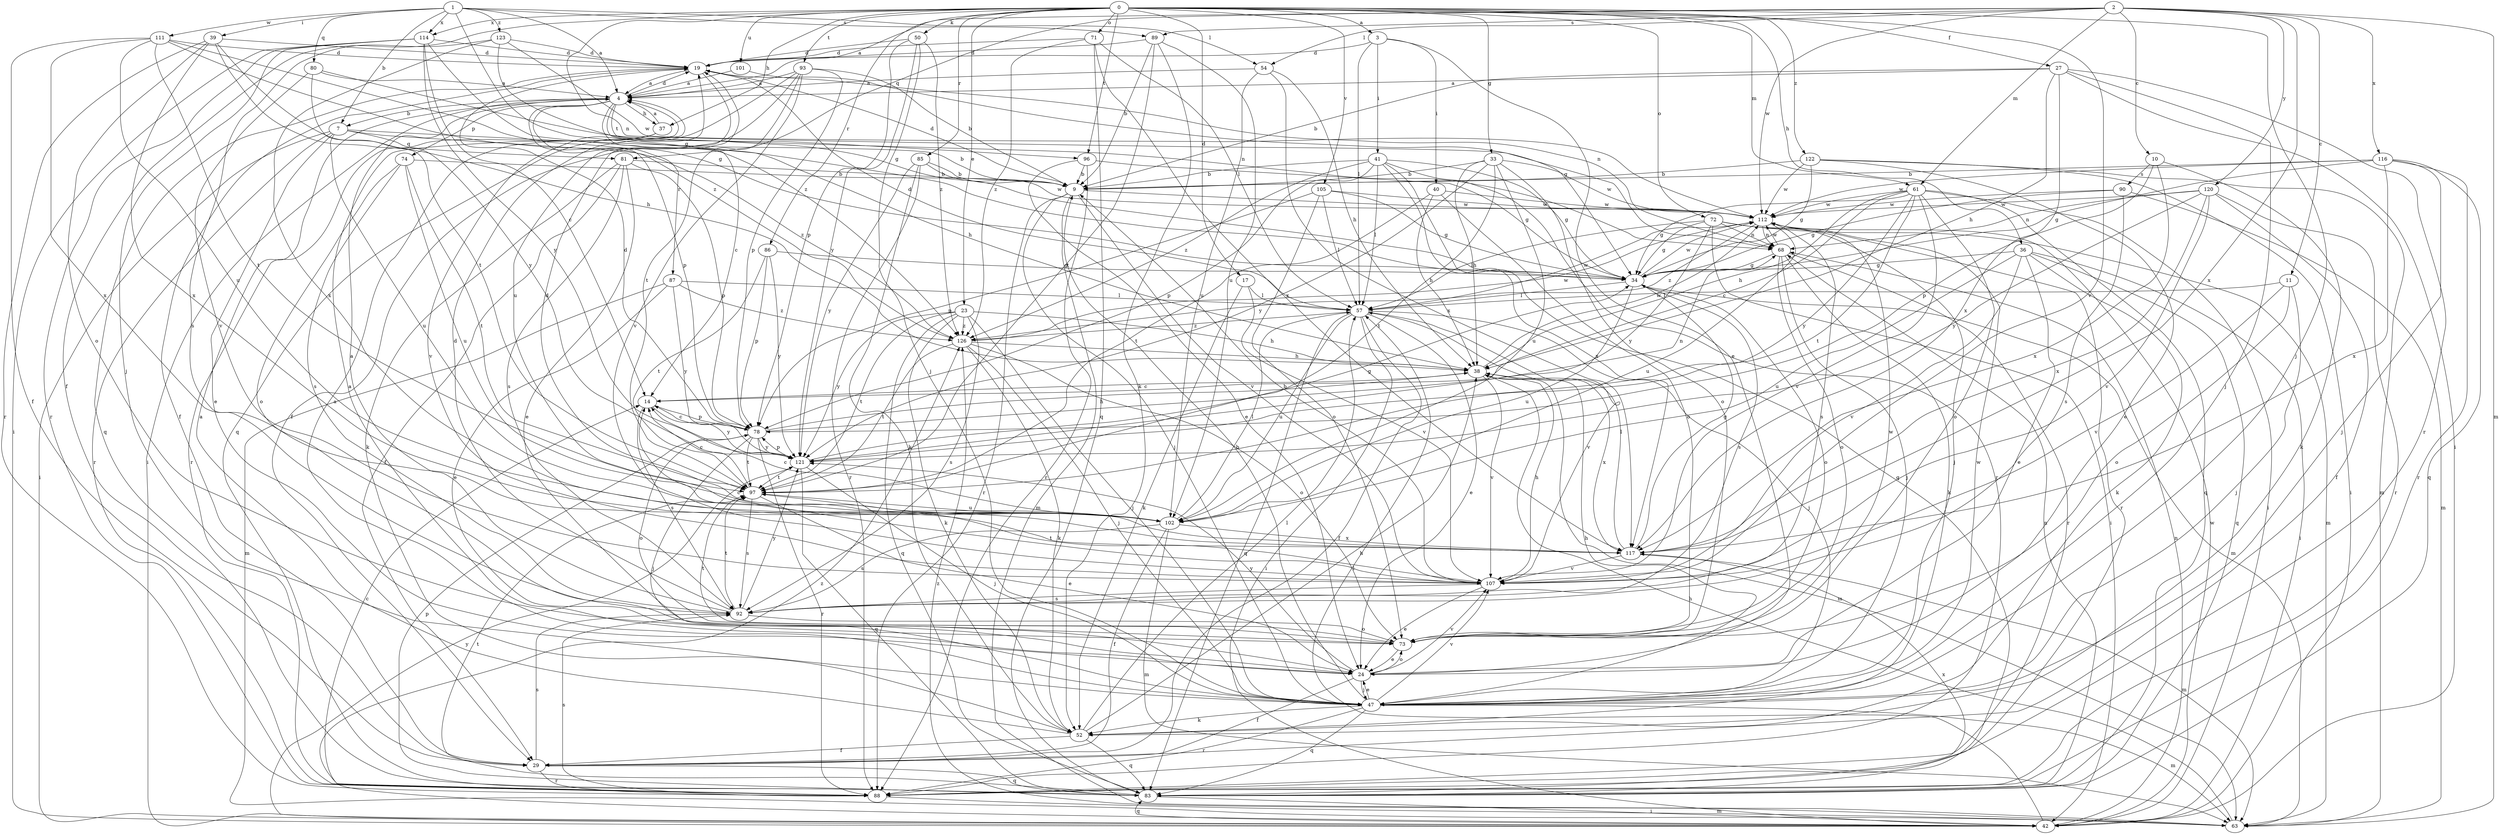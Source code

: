 strict digraph  {
0;
1;
2;
3;
4;
7;
9;
10;
11;
14;
17;
19;
23;
24;
27;
29;
33;
34;
36;
37;
38;
39;
40;
41;
42;
47;
50;
52;
54;
57;
61;
63;
68;
71;
72;
73;
74;
78;
80;
81;
83;
85;
86;
87;
88;
89;
90;
92;
93;
96;
97;
101;
102;
105;
107;
111;
112;
114;
116;
117;
120;
121;
122;
123;
126;
0 -> 3  [label=a];
0 -> 17  [label=d];
0 -> 23  [label=e];
0 -> 27  [label=f];
0 -> 29  [label=f];
0 -> 33  [label=g];
0 -> 36  [label=h];
0 -> 37  [label=h];
0 -> 47  [label=j];
0 -> 50  [label=k];
0 -> 61  [label=m];
0 -> 68  [label=n];
0 -> 71  [label=o];
0 -> 72  [label=o];
0 -> 85  [label=r];
0 -> 86  [label=r];
0 -> 93  [label=t];
0 -> 96  [label=t];
0 -> 101  [label=u];
0 -> 105  [label=v];
0 -> 107  [label=v];
0 -> 114  [label=x];
0 -> 122  [label=z];
1 -> 4  [label=a];
1 -> 7  [label=b];
1 -> 34  [label=g];
1 -> 39  [label=i];
1 -> 54  [label=l];
1 -> 80  [label=q];
1 -> 89  [label=s];
1 -> 111  [label=w];
1 -> 114  [label=x];
1 -> 123  [label=z];
2 -> 4  [label=a];
2 -> 10  [label=c];
2 -> 11  [label=c];
2 -> 54  [label=l];
2 -> 61  [label=m];
2 -> 63  [label=m];
2 -> 81  [label=q];
2 -> 89  [label=s];
2 -> 112  [label=w];
2 -> 116  [label=x];
2 -> 117  [label=x];
2 -> 120  [label=y];
3 -> 19  [label=d];
3 -> 24  [label=e];
3 -> 40  [label=i];
3 -> 41  [label=i];
3 -> 57  [label=l];
4 -> 7  [label=b];
4 -> 14  [label=c];
4 -> 19  [label=d];
4 -> 37  [label=h];
4 -> 38  [label=h];
4 -> 42  [label=i];
4 -> 74  [label=p];
4 -> 78  [label=p];
4 -> 87  [label=r];
4 -> 96  [label=t];
7 -> 9  [label=b];
7 -> 24  [label=e];
7 -> 42  [label=i];
7 -> 81  [label=q];
7 -> 88  [label=r];
7 -> 102  [label=u];
7 -> 126  [label=z];
9 -> 19  [label=d];
9 -> 47  [label=j];
9 -> 63  [label=m];
9 -> 88  [label=r];
9 -> 107  [label=v];
9 -> 112  [label=w];
10 -> 52  [label=k];
10 -> 78  [label=p];
10 -> 90  [label=s];
10 -> 117  [label=x];
11 -> 47  [label=j];
11 -> 57  [label=l];
11 -> 73  [label=o];
11 -> 107  [label=v];
14 -> 78  [label=p];
14 -> 92  [label=s];
14 -> 121  [label=y];
17 -> 52  [label=k];
17 -> 57  [label=l];
17 -> 107  [label=v];
19 -> 4  [label=a];
19 -> 29  [label=f];
19 -> 34  [label=g];
19 -> 83  [label=q];
19 -> 102  [label=u];
23 -> 38  [label=h];
23 -> 47  [label=j];
23 -> 52  [label=k];
23 -> 83  [label=q];
23 -> 92  [label=s];
23 -> 97  [label=t];
23 -> 121  [label=y];
23 -> 126  [label=z];
24 -> 4  [label=a];
24 -> 29  [label=f];
24 -> 47  [label=j];
24 -> 73  [label=o];
24 -> 107  [label=v];
24 -> 121  [label=y];
27 -> 4  [label=a];
27 -> 9  [label=b];
27 -> 38  [label=h];
27 -> 42  [label=i];
27 -> 47  [label=j];
27 -> 88  [label=r];
27 -> 117  [label=x];
29 -> 83  [label=q];
29 -> 88  [label=r];
29 -> 92  [label=s];
33 -> 9  [label=b];
33 -> 38  [label=h];
33 -> 73  [label=o];
33 -> 97  [label=t];
33 -> 102  [label=u];
33 -> 112  [label=w];
33 -> 121  [label=y];
34 -> 57  [label=l];
34 -> 63  [label=m];
34 -> 73  [label=o];
34 -> 92  [label=s];
34 -> 102  [label=u];
34 -> 112  [label=w];
36 -> 24  [label=e];
36 -> 34  [label=g];
36 -> 42  [label=i];
36 -> 52  [label=k];
36 -> 83  [label=q];
36 -> 102  [label=u];
36 -> 107  [label=v];
37 -> 4  [label=a];
37 -> 88  [label=r];
37 -> 107  [label=v];
38 -> 14  [label=c];
38 -> 63  [label=m];
38 -> 107  [label=v];
38 -> 112  [label=w];
38 -> 117  [label=x];
39 -> 19  [label=d];
39 -> 38  [label=h];
39 -> 73  [label=o];
39 -> 88  [label=r];
39 -> 97  [label=t];
39 -> 117  [label=x];
40 -> 38  [label=h];
40 -> 73  [label=o];
40 -> 97  [label=t];
40 -> 112  [label=w];
41 -> 9  [label=b];
41 -> 34  [label=g];
41 -> 57  [label=l];
41 -> 78  [label=p];
41 -> 83  [label=q];
41 -> 88  [label=r];
41 -> 117  [label=x];
41 -> 126  [label=z];
42 -> 57  [label=l];
42 -> 68  [label=n];
42 -> 83  [label=q];
42 -> 112  [label=w];
42 -> 121  [label=y];
42 -> 126  [label=z];
47 -> 4  [label=a];
47 -> 9  [label=b];
47 -> 24  [label=e];
47 -> 38  [label=h];
47 -> 52  [label=k];
47 -> 63  [label=m];
47 -> 83  [label=q];
47 -> 88  [label=r];
47 -> 107  [label=v];
47 -> 112  [label=w];
50 -> 19  [label=d];
50 -> 47  [label=j];
50 -> 78  [label=p];
50 -> 121  [label=y];
50 -> 126  [label=z];
52 -> 4  [label=a];
52 -> 29  [label=f];
52 -> 38  [label=h];
52 -> 57  [label=l];
52 -> 83  [label=q];
54 -> 4  [label=a];
54 -> 38  [label=h];
54 -> 102  [label=u];
54 -> 117  [label=x];
57 -> 19  [label=d];
57 -> 24  [label=e];
57 -> 29  [label=f];
57 -> 42  [label=i];
57 -> 47  [label=j];
57 -> 83  [label=q];
57 -> 102  [label=u];
57 -> 107  [label=v];
57 -> 112  [label=w];
57 -> 126  [label=z];
61 -> 14  [label=c];
61 -> 34  [label=g];
61 -> 38  [label=h];
61 -> 42  [label=i];
61 -> 73  [label=o];
61 -> 83  [label=q];
61 -> 97  [label=t];
61 -> 107  [label=v];
61 -> 112  [label=w];
61 -> 121  [label=y];
63 -> 38  [label=h];
63 -> 126  [label=z];
68 -> 34  [label=g];
68 -> 47  [label=j];
68 -> 52  [label=k];
68 -> 73  [label=o];
68 -> 88  [label=r];
68 -> 112  [label=w];
71 -> 19  [label=d];
71 -> 57  [label=l];
71 -> 83  [label=q];
71 -> 117  [label=x];
71 -> 126  [label=z];
72 -> 34  [label=g];
72 -> 42  [label=i];
72 -> 47  [label=j];
72 -> 57  [label=l];
72 -> 63  [label=m];
72 -> 68  [label=n];
72 -> 88  [label=r];
72 -> 121  [label=y];
73 -> 24  [label=e];
73 -> 97  [label=t];
73 -> 112  [label=w];
74 -> 9  [label=b];
74 -> 73  [label=o];
74 -> 92  [label=s];
74 -> 97  [label=t];
74 -> 102  [label=u];
78 -> 14  [label=c];
78 -> 19  [label=d];
78 -> 38  [label=h];
78 -> 47  [label=j];
78 -> 68  [label=n];
78 -> 73  [label=o];
78 -> 88  [label=r];
78 -> 97  [label=t];
78 -> 121  [label=y];
80 -> 4  [label=a];
80 -> 68  [label=n];
80 -> 107  [label=v];
80 -> 121  [label=y];
81 -> 9  [label=b];
81 -> 24  [label=e];
81 -> 29  [label=f];
81 -> 52  [label=k];
81 -> 78  [label=p];
81 -> 92  [label=s];
83 -> 42  [label=i];
83 -> 68  [label=n];
83 -> 78  [label=p];
83 -> 97  [label=t];
83 -> 117  [label=x];
85 -> 9  [label=b];
85 -> 52  [label=k];
85 -> 88  [label=r];
85 -> 112  [label=w];
85 -> 121  [label=y];
86 -> 34  [label=g];
86 -> 78  [label=p];
86 -> 97  [label=t];
86 -> 121  [label=y];
87 -> 24  [label=e];
87 -> 57  [label=l];
87 -> 63  [label=m];
87 -> 121  [label=y];
87 -> 126  [label=z];
88 -> 14  [label=c];
88 -> 63  [label=m];
88 -> 92  [label=s];
89 -> 9  [label=b];
89 -> 19  [label=d];
89 -> 52  [label=k];
89 -> 97  [label=t];
89 -> 102  [label=u];
90 -> 34  [label=g];
90 -> 63  [label=m];
90 -> 92  [label=s];
90 -> 112  [label=w];
92 -> 4  [label=a];
92 -> 19  [label=d];
92 -> 73  [label=o];
92 -> 97  [label=t];
92 -> 121  [label=y];
93 -> 4  [label=a];
93 -> 9  [label=b];
93 -> 29  [label=f];
93 -> 78  [label=p];
93 -> 83  [label=q];
93 -> 97  [label=t];
93 -> 107  [label=v];
96 -> 9  [label=b];
96 -> 24  [label=e];
96 -> 34  [label=g];
96 -> 88  [label=r];
97 -> 14  [label=c];
97 -> 24  [label=e];
97 -> 92  [label=s];
97 -> 102  [label=u];
101 -> 4  [label=a];
101 -> 68  [label=n];
102 -> 14  [label=c];
102 -> 19  [label=d];
102 -> 29  [label=f];
102 -> 57  [label=l];
102 -> 63  [label=m];
102 -> 92  [label=s];
102 -> 117  [label=x];
105 -> 34  [label=g];
105 -> 57  [label=l];
105 -> 73  [label=o];
105 -> 78  [label=p];
105 -> 112  [label=w];
107 -> 9  [label=b];
107 -> 14  [label=c];
107 -> 24  [label=e];
107 -> 38  [label=h];
107 -> 92  [label=s];
107 -> 97  [label=t];
111 -> 19  [label=d];
111 -> 29  [label=f];
111 -> 34  [label=g];
111 -> 97  [label=t];
111 -> 102  [label=u];
111 -> 117  [label=x];
111 -> 126  [label=z];
112 -> 68  [label=n];
112 -> 92  [label=s];
112 -> 102  [label=u];
112 -> 126  [label=z];
114 -> 14  [label=c];
114 -> 19  [label=d];
114 -> 42  [label=i];
114 -> 47  [label=j];
114 -> 88  [label=r];
114 -> 121  [label=y];
114 -> 126  [label=z];
116 -> 9  [label=b];
116 -> 34  [label=g];
116 -> 47  [label=j];
116 -> 83  [label=q];
116 -> 88  [label=r];
116 -> 112  [label=w];
116 -> 117  [label=x];
117 -> 34  [label=g];
117 -> 57  [label=l];
117 -> 63  [label=m];
117 -> 107  [label=v];
120 -> 29  [label=f];
120 -> 68  [label=n];
120 -> 88  [label=r];
120 -> 107  [label=v];
120 -> 112  [label=w];
120 -> 117  [label=x];
120 -> 121  [label=y];
121 -> 34  [label=g];
121 -> 47  [label=j];
121 -> 78  [label=p];
121 -> 83  [label=q];
121 -> 97  [label=t];
122 -> 9  [label=b];
122 -> 24  [label=e];
122 -> 34  [label=g];
122 -> 42  [label=i];
122 -> 63  [label=m];
122 -> 112  [label=w];
123 -> 19  [label=d];
123 -> 34  [label=g];
123 -> 92  [label=s];
123 -> 112  [label=w];
123 -> 117  [label=x];
126 -> 38  [label=h];
126 -> 47  [label=j];
126 -> 52  [label=k];
126 -> 73  [label=o];
126 -> 97  [label=t];
126 -> 112  [label=w];
}
